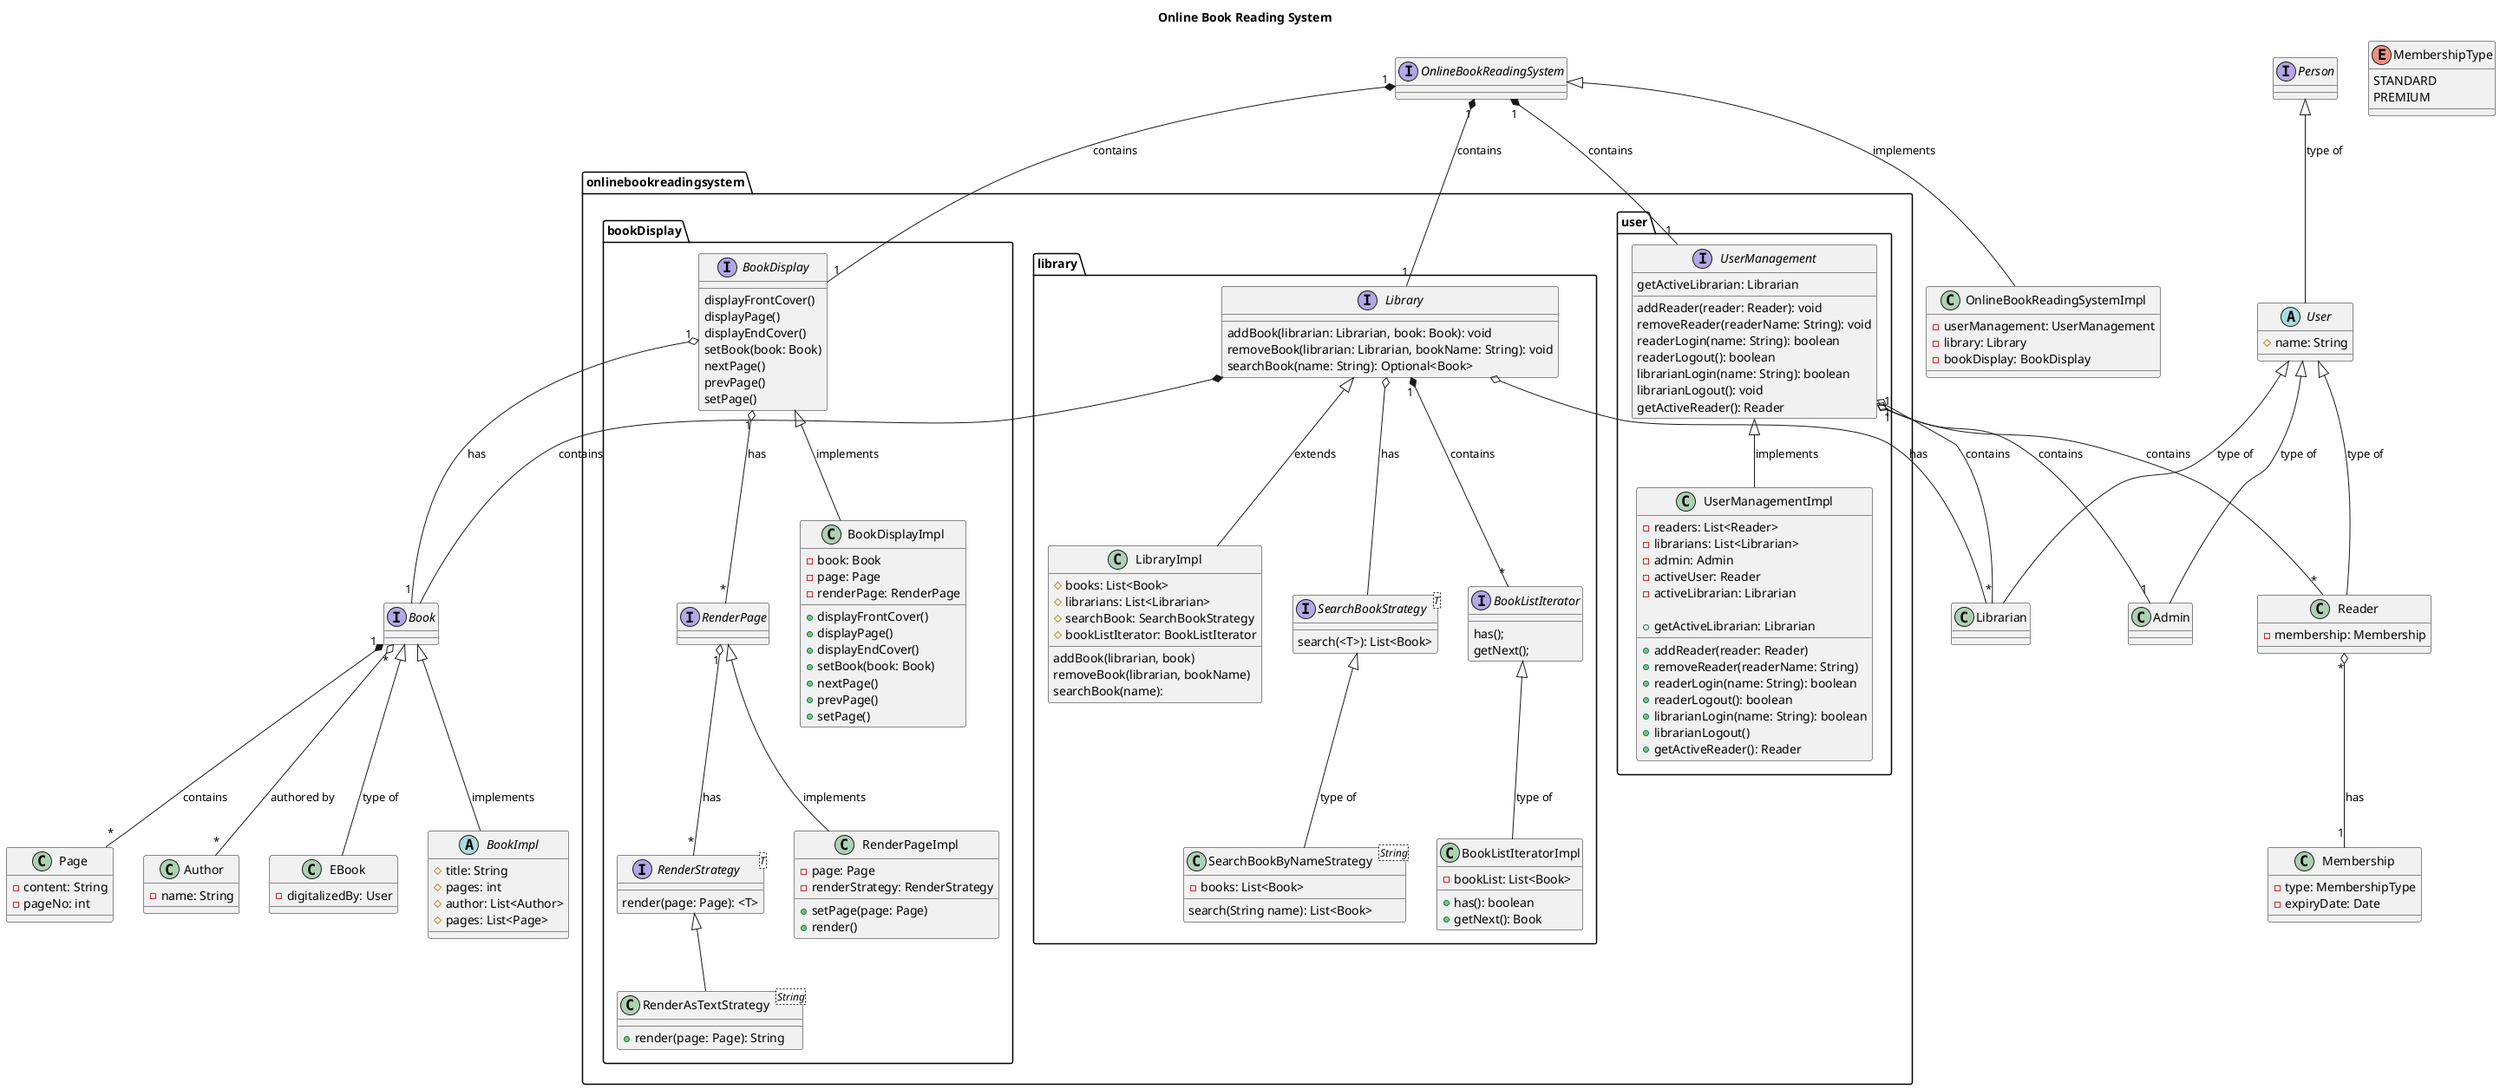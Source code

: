 @startuml
title Online Book Reading System

interface Book {

}

abstract class BookImpl {
    # title: String
    # pages: int
    # author: List<Author>
    # pages: List<Page>
}

class Page {
    - content: String
    - pageNo: int
}

class Author {
    - name: String
}

class EBook {
    - digitalizedBy: User
}

'Rename to Account
interface Person {
}

abstract class User{
    # name: String
}

class Admin {

}

class Librarian{

}

class Reader{
    - membership: Membership
}

class Membership {
    - type: MembershipType
    - expiryDate: Date
}

enum MembershipType {
    STANDARD
    PREMIUM
}


'Book Relationship
Book <|-- BookImpl: implements
Book <|-- EBook: type of
Book "1" *-- "*" Page: contains
Book "*" o-- "*" Author: authored by

'User Relationship
Person <|-- User: type of
User <|-- Reader: type of
User <|-- Admin: type of
User <|-- Librarian: type of
Reader "*" o-- "1" Membership: has


/'
Library Service
'/
package onlinebookreadingsystem.library {
    interface Library {
        addBook(librarian: Librarian, book: Book): void
        removeBook(librarian: Librarian, bookName: String): void
        searchBook(name: String): Optional<Book>
    }

    class LibraryImpl {
        # books: List<Book>
        # librarians: List<Librarian>
        # searchBook: SearchBookStrategy
        # bookListIterator: BookListIterator

        addBook(librarian, book)
        removeBook(librarian, bookName)
        searchBook(name):
    }

    interface SearchBookStrategy<T> {
        search(<T>): List<Book>
    }

    class SearchBookByNameStrategy<String> {
        - books: List<Book>
        search(String name): List<Book>
    }

    interface BookListIterator {
        has();
        getNext();
    }

    class BookListIteratorImpl {
        - bookList: List<Book>

        + has(): boolean
        + getNext(): Book
    }

    Library <|-- LibraryImpl: extends
    Library *-- Book: contains
    Library o-- Librarian: has
    Library o-- SearchBookStrategy: has
    'Search
    SearchBookStrategy <|-- SearchBookByNameStrategy: type of
    'Iterator
    BookListIterator <|-- BookListIteratorImpl: type of
    Library "1" *-- "*" BookListIterator: contains

}

'User Service
package onlinebookreadingsystem.user {
    interface UserManagement {
        addReader(reader: Reader): void
        removeReader(readerName: String): void
        readerLogin(name: String): boolean
        readerLogout(): boolean
        librarianLogin(name: String): boolean
        librarianLogout(): void
        getActiveReader(): Reader
        getActiveLibrarian: Librarian
    }

    class UserManagementImpl {
        - readers: List<Reader>
        - librarians: List<Librarian>
        - admin: Admin
        - activeUser: Reader
        - activeLibrarian: Librarian

        + addReader(reader: Reader)
        + removeReader(readerName: String)
        + readerLogin(name: String): boolean
        + readerLogout(): boolean
        + librarianLogin(name: String): boolean
        + librarianLogout()
        + getActiveReader(): Reader
        + getActiveLibrarian: Librarian
    }

    UserManagement <|-- UserManagementImpl: implements
    UserManagement "1" o-- "*" Reader: contains
    UserManagement "1" o-- "*" Librarian: contains
    UserManagement "1" o-- "1" Admin: contains
}

package onlinebookreadingsystem.bookDisplay {
    interface BookDisplay {
        displayFrontCover()
        displayPage()
        displayEndCover()
        setBook(book: Book)
        nextPage()
        prevPage()
        setPage()

    }

    class BookDisplayImpl {
       - book: Book
       - page: Page
       - renderPage: RenderPage

       + displayFrontCover()
       + displayPage()
       + displayEndCover()
       + setBook(book: Book)
       + nextPage()
       + prevPage()
       + setPage()
    }

    interface RenderPage {

    }

    class RenderPageImpl {
        - page: Page
        - renderStrategy: RenderStrategy


        + setPage(page: Page)
        + render()
    }

    interface RenderStrategy<T> {
        render(page: Page): <T>
    }

    class RenderAsTextStrategy<String> {
        + render(page: Page): String
    }

    BookDisplay <|-- BookDisplayImpl: implements

    RenderStrategy <|-- RenderAsTextStrategy

    BookDisplay "1" o-- "1" Book: has
    BookDisplay "1" o-- "*" RenderPage: has
    RenderPage "1" o-- "*" RenderStrategy: has

    RenderPage <|-- RenderPageImpl: implements
}

interface OnlineBookReadingSystem {
}

class OnlineBookReadingSystemImpl {
    - userManagement: UserManagement
    - library: Library
    - bookDisplay: BookDisplay

}

OnlineBookReadingSystem <|-- OnlineBookReadingSystemImpl: implements
OnlineBookReadingSystem "1" *-- "1" UserManagement: contains
OnlineBookReadingSystem "1" *-- "1" Library: contains
OnlineBookReadingSystem "1" *-- "1" BookDisplay: contains

'Reivew Comments
/'
List of Authors => done
Reader to Membership should be many to 1 => done

interface required for services => done

User management should have users as Aggregation => done
Readerlogout returns boolean(for success/failure) => done

Generic UserManagement => will try in another system

Render page can be interface and can have DI => done
Book should be abstracted -> interface and baseClass
'/

@enduml
